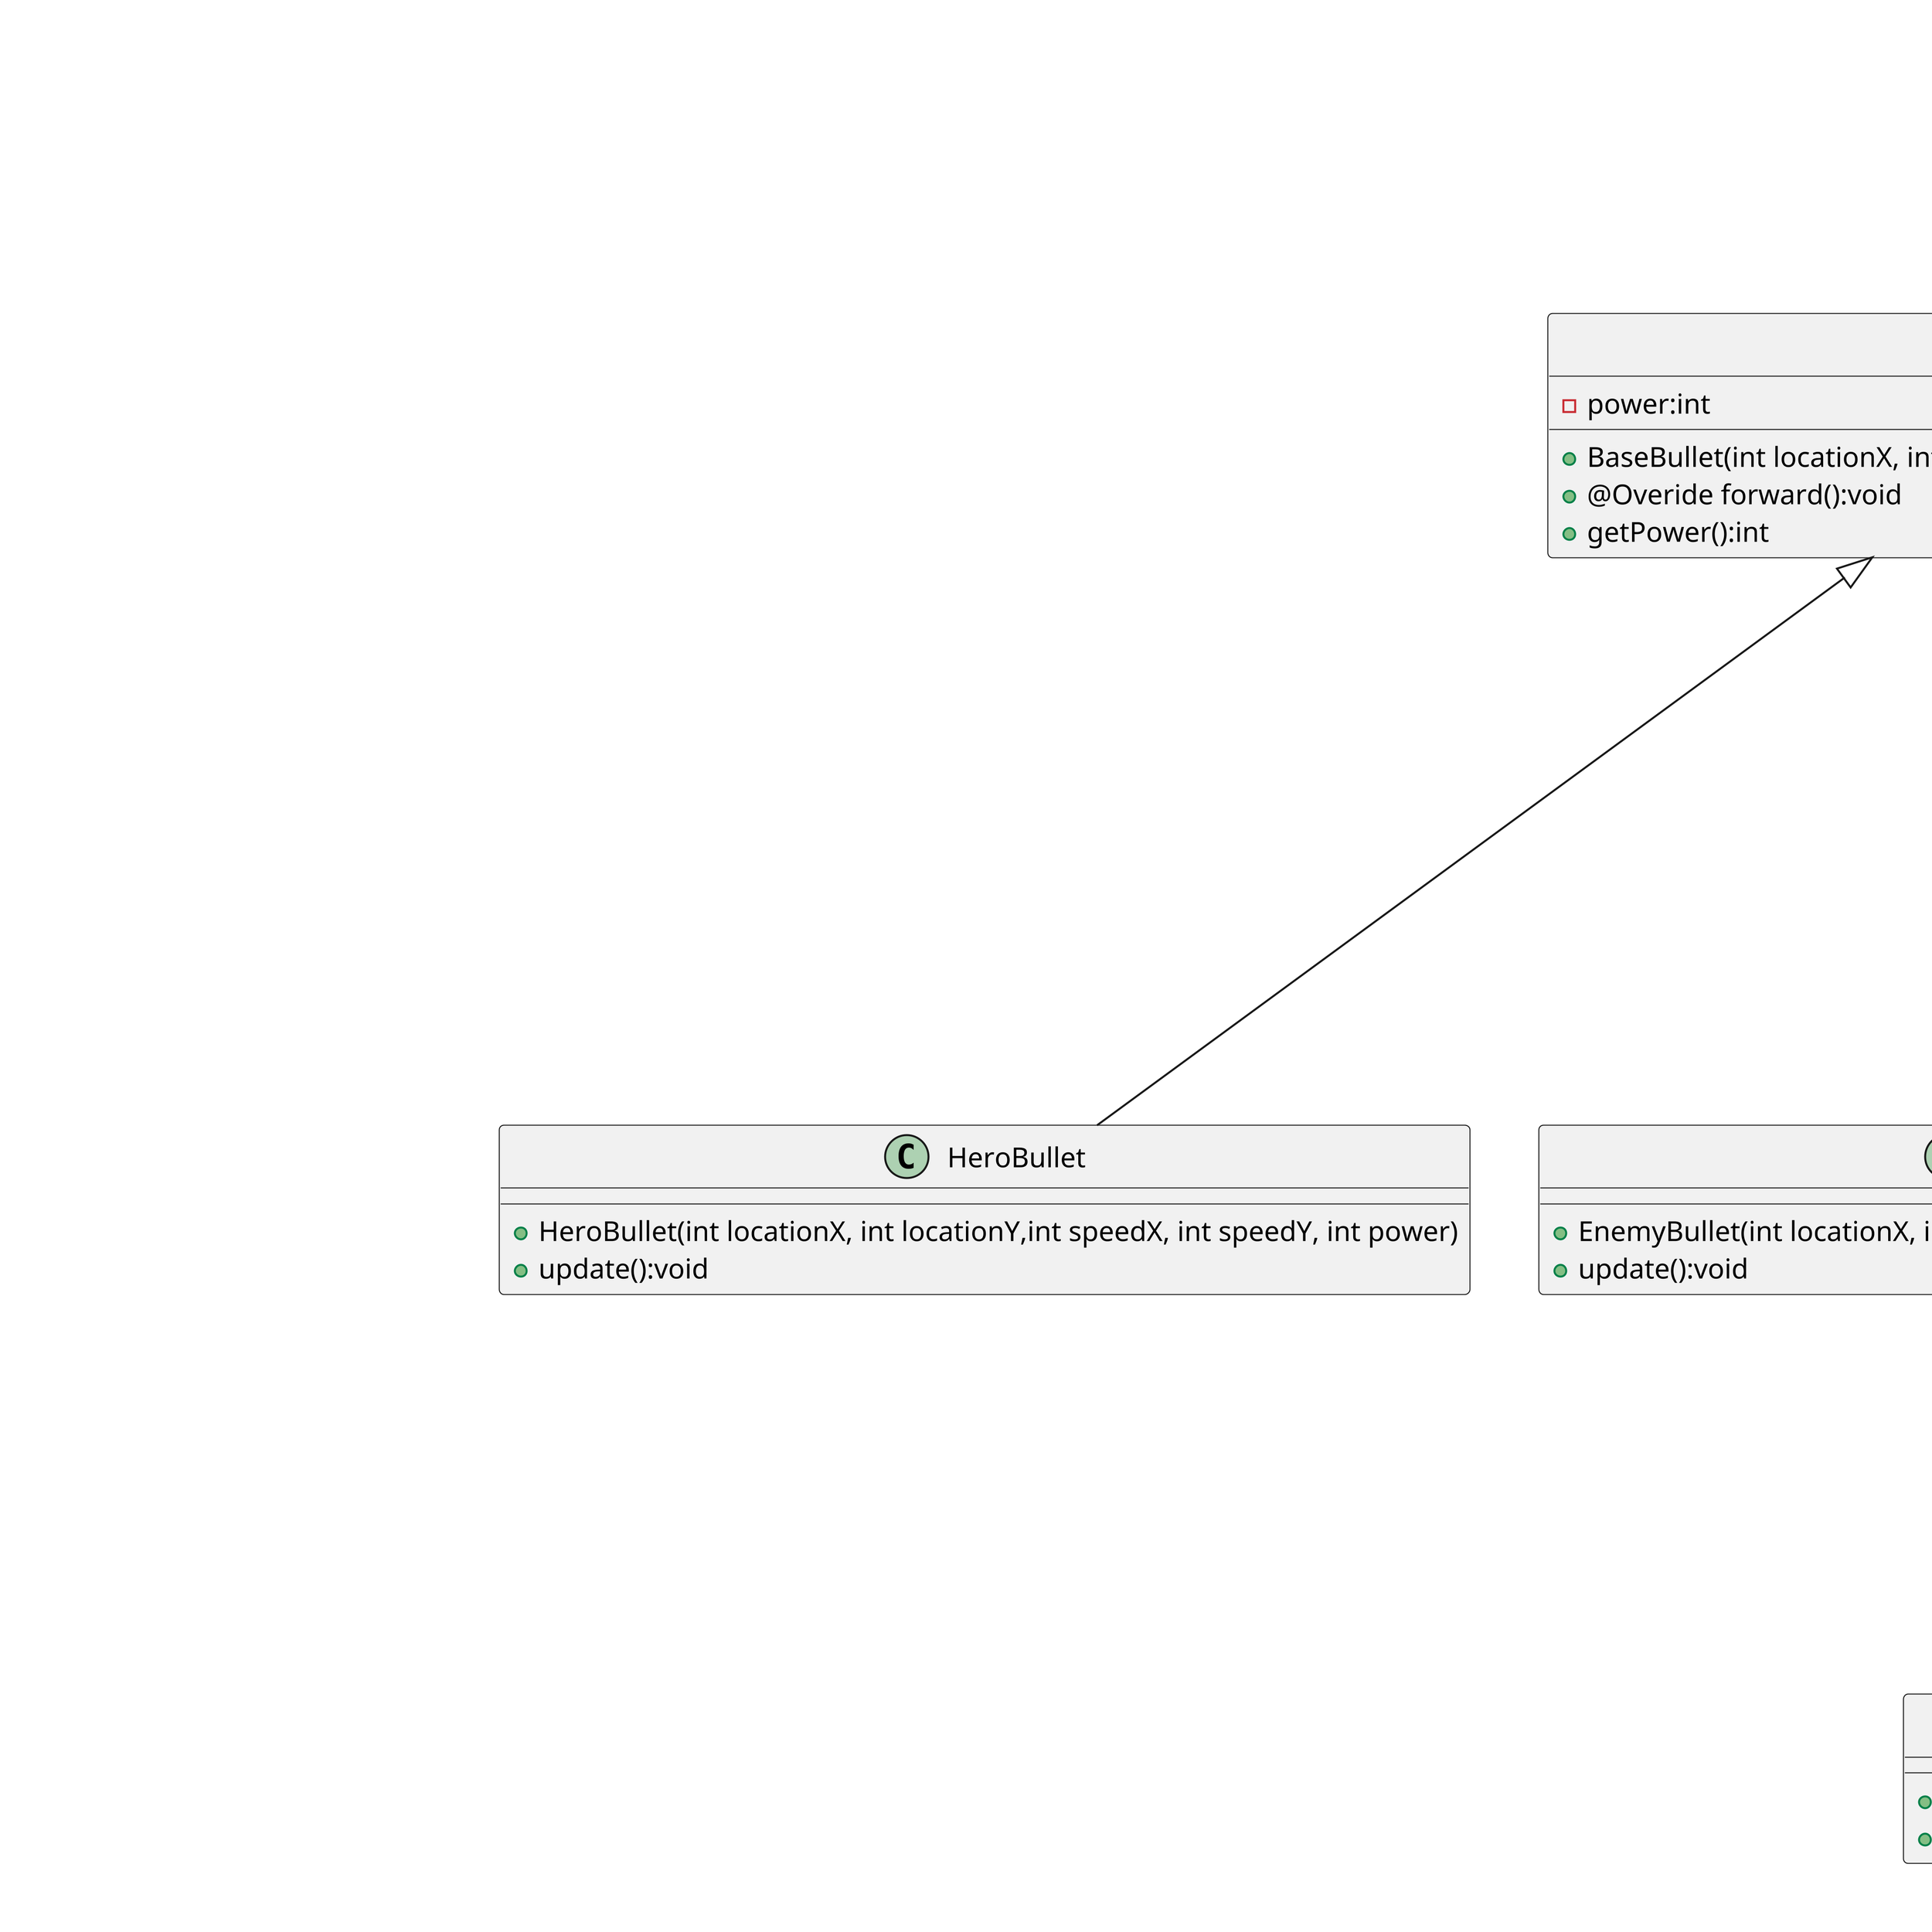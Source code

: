 @startuml
skinparam dpi 400
abstract class AbstractFlyingObject
{
    # locationX:int
    # locationY:int
    # speedX:int
    # speedY:int
    # image:BufferedImage
    # width:int
    # height:int
    # isValid:boolean

    + AbstractFlyingObject(int locationX, int locationY, int speedX, int speedY)
    + forward():void
    + crash(AbstractFlyingObject flyingObject):boolean
    + setLocation(double locationX, double locationY):void
    + getLocationX():int
    + getLocationY():int
    + getSpeedY():int
    + getImage():BufferedImage
    + getWidth():int
    + getHeight():int
    + notValid():boolean
    + vanish():void
}

abstract class BaseBullet
{
    - power:int
    + BaseBullet(int locationX, int locationY, int speedX, int speedY, int power)
    + @Overide forward():void
	+ getPower():int
}

abstract class AbstractAircraft
{
	# maxHp:int
    # hp:int
    # shoot_way:Strategy
    + AbstractAircraft(int locationX, int locationY, int speedX, int speedY, int hp, Strategy ashoot_way)
    + decreaseHp(int decrease):void
    + getHp():int
    + setStrategy(Strategy ashooywasy):void
    + {abstract} shoot():List<BaseBullet>
    + getShoot_way():Strategy
    + getMaxHp():int
}

abstract AbstractBadAircraft{
    + AbstractBadAircraft(int locationX, int locationY, int speedX, int speedY, int hp, Strategy ashoot_way)
    + {abstract} dropProp(): List<AbstractProp>
}

class HeroBullet {
    + HeroBullet(int locationX, int locationY,int speedX, int speedY, int power)
    + update():void 
}

class EnemyBullet {
    + EnemyBullet(int locationX, int locationY,int speedX, int speedY, int power)
    + update():void 
}

class HeroAircraft {
    - shootNum:int
    - power:int
    - direction:int
    - {static} instance:HeroAircraft
    - HeroAircraft(int locationX, int locationY, int speedX, int speedY, int hp, Strategy ashoot_way)
    + {static} getInstance():HeroAircraft
    + forward():void
    + shoot():List<BaseBullet>
    + InceasingHp(int num):void
}

class MobEnemy {
    + MobEnemy(int locationX, int locationY, int speedX, int speedY, int hp, Strategy ashoot_way)
    + forward():void
    + shoot():List<BaseBullet>
    + dropProp():List<AbstractProp> 
    + update():void
}

class EliteEnemy{
    - shootNum:int
    - power:int
    - direction:int
    + EliteEnemy(int locationX, int locationY, int speedX, int speedY, int hp, Strategy ashoot_way)
    + forward():void
    + shoot():List<BaseBullet>
    + update():void
    + dropProp():List<AbstractProp> 
}

class ElitePlusEnemy{
    - shootNum:int
    - power:int
    - direction:int
    + ElitePlusEnemy(int locationX, int locationY, int speedX, int speedY, int hp, Strategy ashoot_way)
    + forward():void
    + shoot():List<BaseBullet>
    + update():void
    + dropProp():List<AbstractProp> 
}

class Boss{
    - shootNum:int
    - power:int
    - direction:int
    + Boss(int locationX, int locationY, int speedX, int speedY, int hp, Strategy ashoot_way)
    + forward():void
    + shoot():List<BaseBullet>
    + update():void
    + dropProp():List<AbstractProp> 
}

abstract class AbstractProp
{   
    # {static} currentthread:Thread
    + AbstractProp(int locationX, int locationY, int speedX, int speedY)
    + forward():void
    + {abstract} activeProp():void
}

class Prop_bullet{
    + Prop_bullet(int locationX, int locationY, int speedX, int speedY)
    + activeProp():void
}


class Prop_bomb{
    - badthings:List<Badthing>
    + Prop_blood(int locationX, int locationY, int speedX, int speedY)
    + activeProp():void
    + addBadthing(Badthing the bad):void
    + deleteBadthing(Badthing thebad):void
    + addAll(List<? extends Badthing> badthing_list):void
    + notifyAllBad():void
}

class Prop_bulletplus{
    + Prop_bullet(int locationX, int locationY, int speedX, int speedY)
    + activeProp():void   
}

class Prop_blood{
    + Prop_blood(int locationX, int locationY, int speedX, int speedY)
    + activeProp():void   
}

AbstractFlyingObject <|-- AbstractAircraft
AbstractFlyingObject <|-left- BaseBullet
AbstractFlyingObject <|-right- AbstractProp

AbstractProp <|-- Prop_blood
AbstractProp <|-- Prop_bomb
AbstractProp <|-- Prop_bullet
AbstractProp <|-- Prop_bulletplus

AbstractAircraft <|-- AbstractBadAircraft
AbstractAircraft <|-- HeroAircraft
AbstractBadAircraft <|-- EliteEnemy
AbstractBadAircraft <|-- MobEnemy
AbstractBadAircraft <|-- ElitePlusEnemy
AbstractBadAircraft <|-- Boss

BaseBullet <|-- HeroBullet
BaseBullet <|-- EnemyBullet
@enduml